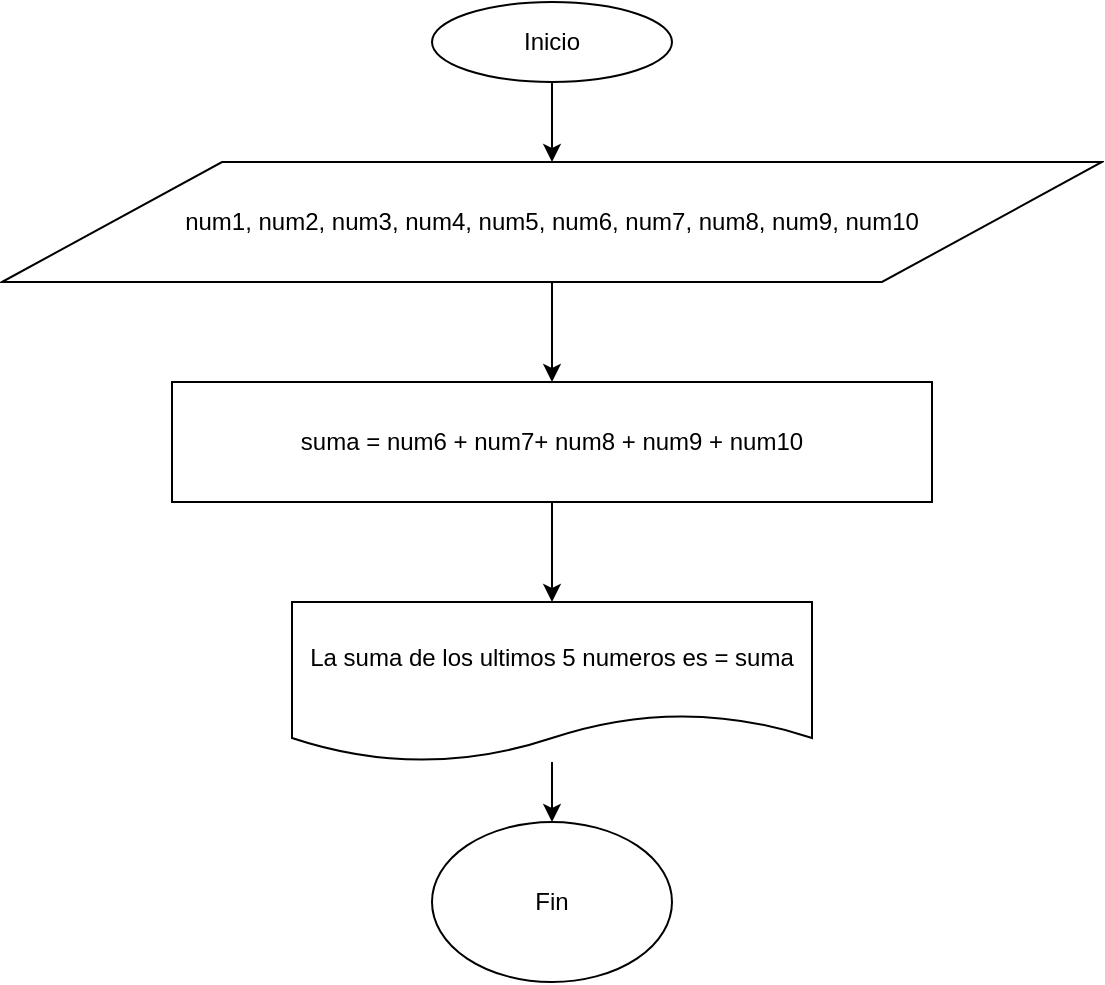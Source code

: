 <mxfile version="12.2.4" pages="1"><diagram id="mAJyHhhEub-YQhtaHwdU" name="Page-1"><mxGraphModel dx="1066" dy="611" grid="1" gridSize="10" guides="1" tooltips="1" connect="1" arrows="1" fold="1" page="1" pageScale="1" pageWidth="850" pageHeight="1100" math="0" shadow="0"><root><mxCell id="0"/><mxCell id="1" parent="0"/><mxCell id="5" value="" style="edgeStyle=orthogonalEdgeStyle;rounded=0;orthogonalLoop=1;jettySize=auto;html=1;" parent="1" source="3" target="4" edge="1"><mxGeometry relative="1" as="geometry"/></mxCell><mxCell id="3" value="Inicio" style="ellipse;whiteSpace=wrap;html=1;" parent="1" vertex="1"><mxGeometry x="365" width="120" height="40" as="geometry"/></mxCell><mxCell id="7" value="" style="edgeStyle=orthogonalEdgeStyle;rounded=0;orthogonalLoop=1;jettySize=auto;html=1;" parent="1" source="4" target="6" edge="1"><mxGeometry relative="1" as="geometry"/></mxCell><mxCell id="4" value="num1, num2, num3, num4, num5, num6, num7, num8, num9, num10" style="shape=parallelogram;perimeter=parallelogramPerimeter;whiteSpace=wrap;html=1;" parent="1" vertex="1"><mxGeometry x="150" y="80" width="550" height="60" as="geometry"/></mxCell><mxCell id="9" value="" style="edgeStyle=orthogonalEdgeStyle;rounded=0;orthogonalLoop=1;jettySize=auto;html=1;" parent="1" source="6" target="8" edge="1"><mxGeometry relative="1" as="geometry"/></mxCell><mxCell id="6" value="&lt;span style=&quot;white-space: normal&quot;&gt;suma = num6 + num7+ num8 + num9 + num10&lt;/span&gt;" style="rounded=0;whiteSpace=wrap;html=1;" parent="1" vertex="1"><mxGeometry x="235" y="190" width="380" height="60" as="geometry"/></mxCell><mxCell id="11" value="" style="edgeStyle=orthogonalEdgeStyle;rounded=0;orthogonalLoop=1;jettySize=auto;html=1;" parent="1" source="8" target="10" edge="1"><mxGeometry relative="1" as="geometry"/></mxCell><mxCell id="8" value="La suma de los ultimos 5 numeros es = suma" style="shape=document;whiteSpace=wrap;html=1;boundedLbl=1;" parent="1" vertex="1"><mxGeometry x="295" y="300" width="260" height="80" as="geometry"/></mxCell><mxCell id="10" value="Fin" style="ellipse;whiteSpace=wrap;html=1;" parent="1" vertex="1"><mxGeometry x="365" y="410" width="120" height="80" as="geometry"/></mxCell></root></mxGraphModel></diagram></mxfile>
